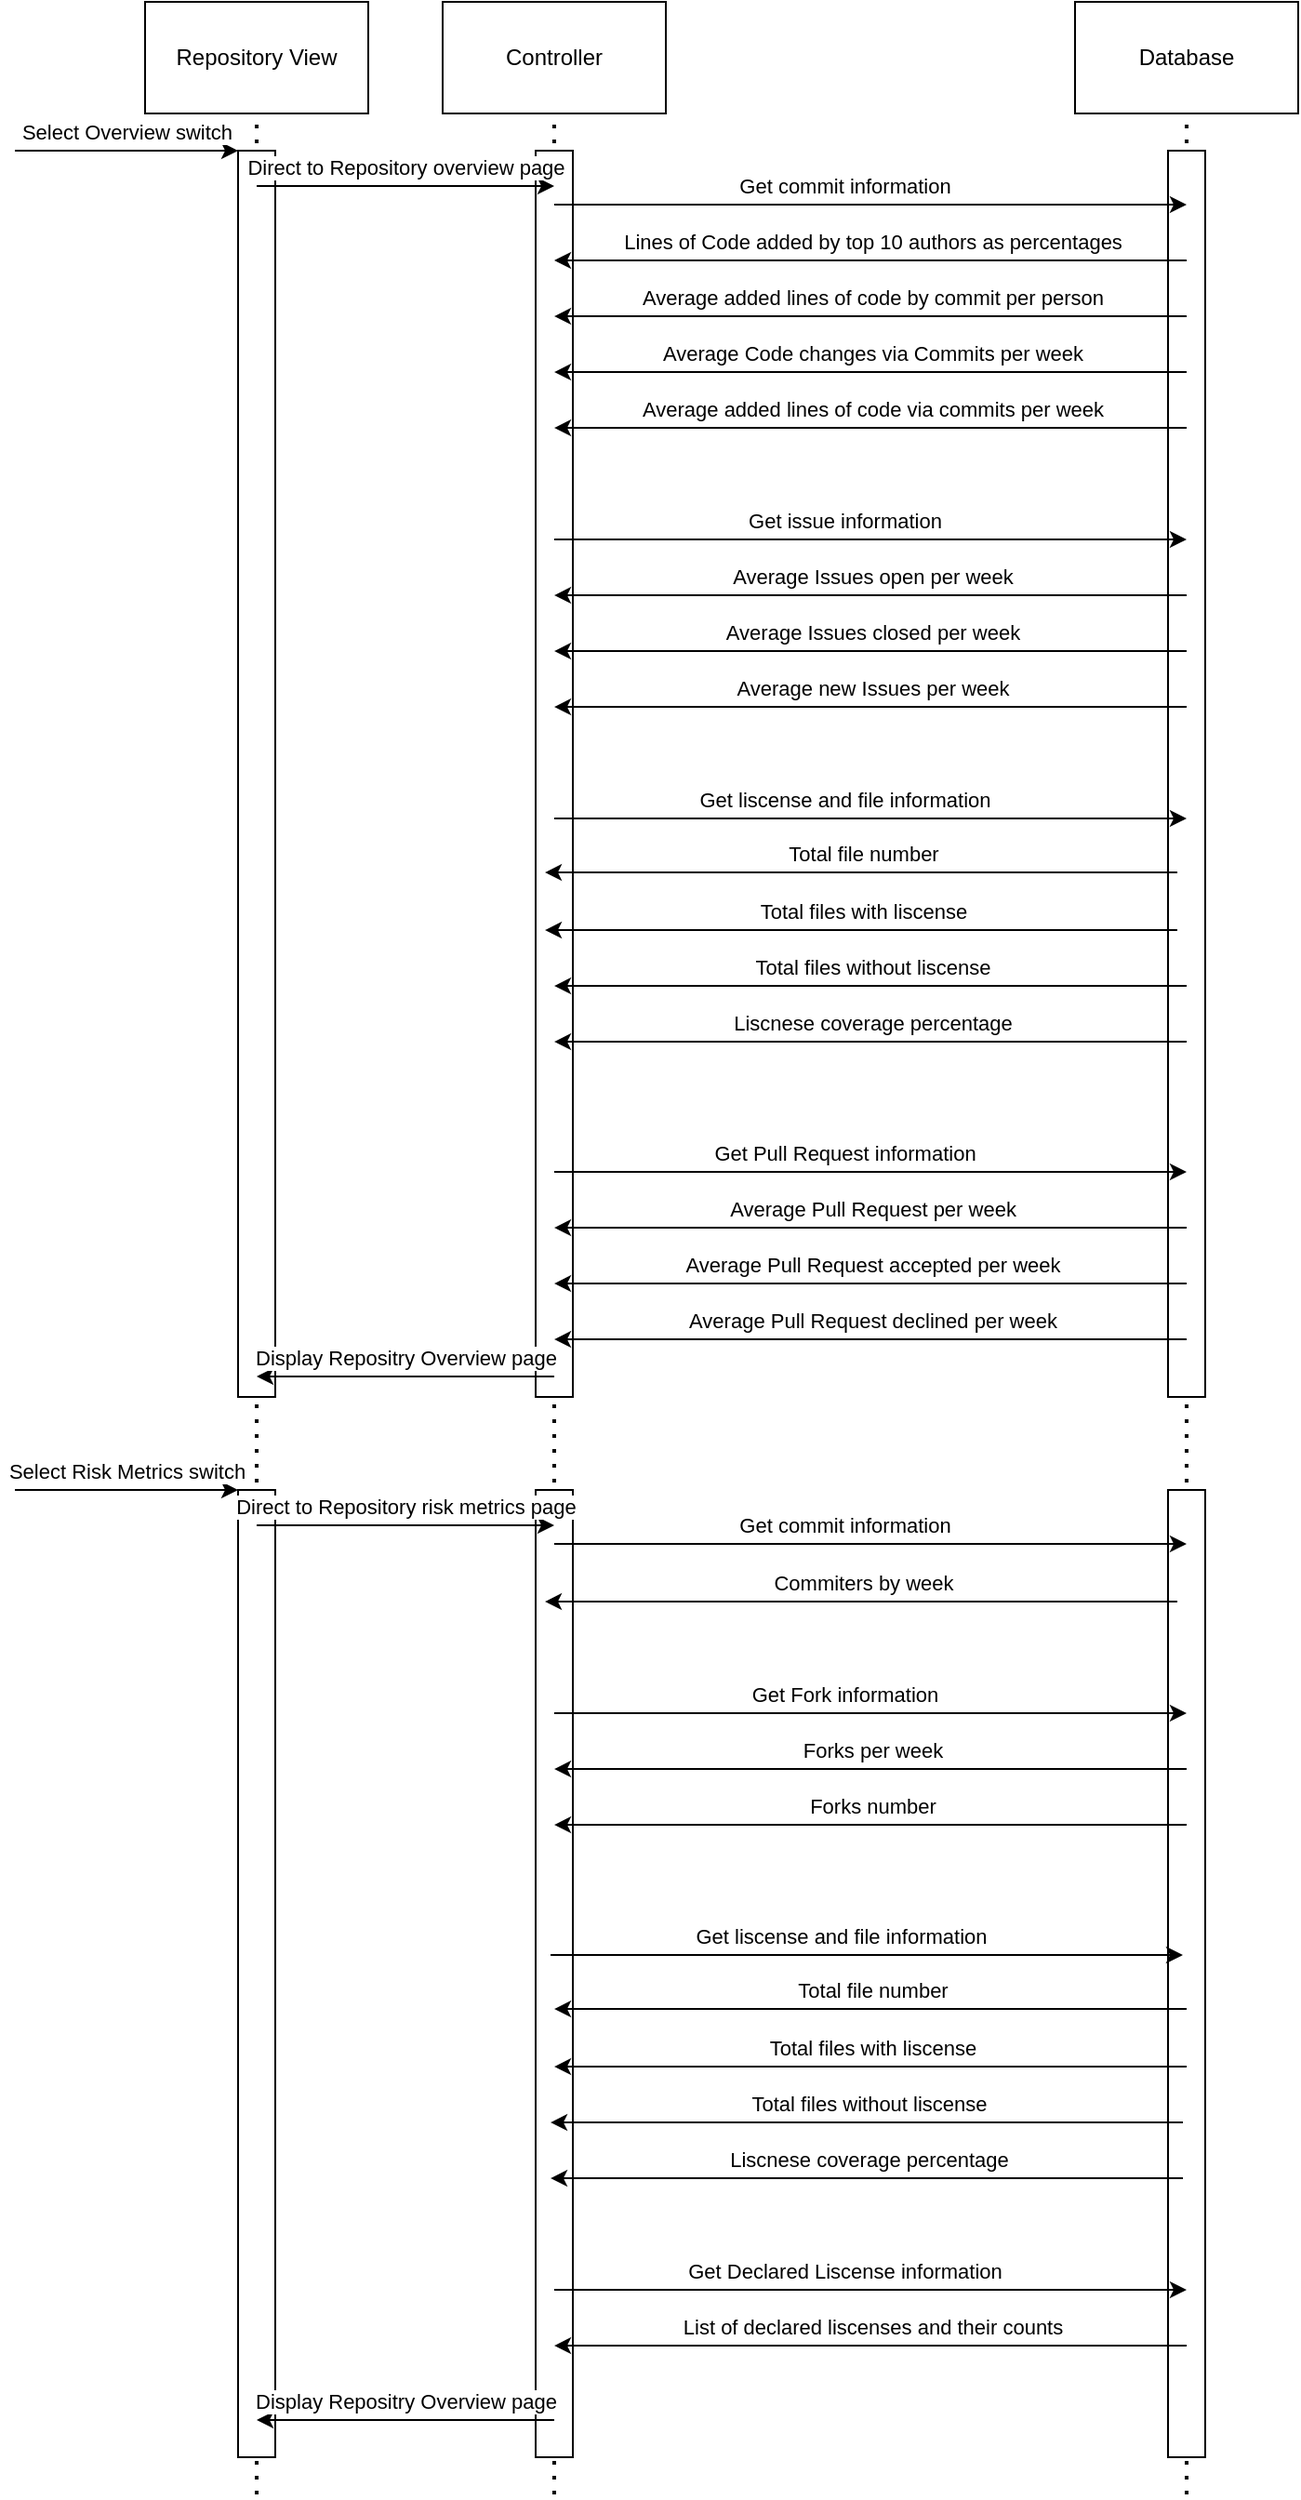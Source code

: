 <mxfile version="15.8.7" type="device"><diagram id="m_UEgibkIpjUvCYhUWts" name="Page-1"><mxGraphModel dx="1831" dy="486" grid="1" gridSize="10" guides="1" tooltips="1" connect="1" arrows="1" fold="1" page="1" pageScale="1" pageWidth="850" pageHeight="1100" math="0" shadow="0"><root><mxCell id="0"/><mxCell id="1" parent="0"/><mxCell id="Et2SVGWKtEnlpJMotBtU-1" value="Repository View" style="rounded=0;whiteSpace=wrap;html=1;" vertex="1" parent="1"><mxGeometry x="40" y="360" width="120" height="60" as="geometry"/></mxCell><mxCell id="Et2SVGWKtEnlpJMotBtU-2" value="Controller" style="rounded=0;whiteSpace=wrap;html=1;" vertex="1" parent="1"><mxGeometry x="200" y="360" width="120" height="60" as="geometry"/></mxCell><mxCell id="Et2SVGWKtEnlpJMotBtU-3" value="Database" style="rounded=0;whiteSpace=wrap;html=1;" vertex="1" parent="1"><mxGeometry x="540" y="360" width="120" height="60" as="geometry"/></mxCell><mxCell id="Et2SVGWKtEnlpJMotBtU-24" value="" style="endArrow=none;dashed=1;html=1;dashPattern=1 3;strokeWidth=2;rounded=0;entryX=0.5;entryY=1;entryDx=0;entryDy=0;" edge="1" parent="1" target="Et2SVGWKtEnlpJMotBtU-1"><mxGeometry width="50" height="50" relative="1" as="geometry"><mxPoint x="100" y="1700" as="sourcePoint"/><mxPoint x="100" y="600" as="targetPoint"/></mxGeometry></mxCell><mxCell id="Et2SVGWKtEnlpJMotBtU-26" value="" style="endArrow=none;dashed=1;html=1;dashPattern=1 3;strokeWidth=2;rounded=0;entryX=0.5;entryY=1;entryDx=0;entryDy=0;" edge="1" parent="1" target="Et2SVGWKtEnlpJMotBtU-2"><mxGeometry width="50" height="50" relative="1" as="geometry"><mxPoint x="260" y="1700" as="sourcePoint"/><mxPoint x="260" y="600" as="targetPoint"/></mxGeometry></mxCell><mxCell id="Et2SVGWKtEnlpJMotBtU-34" value="" style="endArrow=none;dashed=1;html=1;dashPattern=1 3;strokeWidth=2;rounded=0;entryX=0.5;entryY=1;entryDx=0;entryDy=0;startArrow=none;" edge="1" parent="1" target="Et2SVGWKtEnlpJMotBtU-3"><mxGeometry width="50" height="50" relative="1" as="geometry"><mxPoint x="600" y="1700" as="sourcePoint"/><mxPoint x="600" y="600" as="targetPoint"/></mxGeometry></mxCell><mxCell id="Et2SVGWKtEnlpJMotBtU-39" value="" style="rounded=0;whiteSpace=wrap;html=1;" vertex="1" parent="1"><mxGeometry x="90" y="440" width="20" height="670" as="geometry"/></mxCell><mxCell id="Et2SVGWKtEnlpJMotBtU-40" value="" style="rounded=0;whiteSpace=wrap;html=1;" vertex="1" parent="1"><mxGeometry x="250" y="440" width="20" height="670" as="geometry"/></mxCell><mxCell id="Et2SVGWKtEnlpJMotBtU-47" value="" style="rounded=0;whiteSpace=wrap;html=1;" vertex="1" parent="1"><mxGeometry x="590" y="440" width="20" height="670" as="geometry"/></mxCell><mxCell id="Et2SVGWKtEnlpJMotBtU-67" value="" style="endArrow=classic;html=1;rounded=0;" edge="1" parent="1"><mxGeometry width="50" height="50" relative="1" as="geometry"><mxPoint x="-30" y="440.0" as="sourcePoint"/><mxPoint x="90" y="440.0" as="targetPoint"/></mxGeometry></mxCell><mxCell id="Et2SVGWKtEnlpJMotBtU-68" value="Select Overview switch" style="edgeLabel;html=1;align=center;verticalAlign=middle;resizable=0;points=[];" vertex="1" connectable="0" parent="Et2SVGWKtEnlpJMotBtU-67"><mxGeometry x="0.35" y="2" relative="1" as="geometry"><mxPoint x="-21" y="-8" as="offset"/></mxGeometry></mxCell><mxCell id="Et2SVGWKtEnlpJMotBtU-69" value="" style="endArrow=classic;html=1;rounded=0;" edge="1" parent="1"><mxGeometry width="50" height="50" relative="1" as="geometry"><mxPoint x="100" y="459" as="sourcePoint"/><mxPoint x="260" y="459" as="targetPoint"/></mxGeometry></mxCell><mxCell id="Et2SVGWKtEnlpJMotBtU-70" value="Direct to Repository overview page" style="edgeLabel;html=1;align=center;verticalAlign=middle;resizable=0;points=[];" vertex="1" connectable="0" parent="Et2SVGWKtEnlpJMotBtU-69"><mxGeometry x="-0.163" y="2" relative="1" as="geometry"><mxPoint x="13" y="-8" as="offset"/></mxGeometry></mxCell><mxCell id="Et2SVGWKtEnlpJMotBtU-71" value="" style="endArrow=classic;html=1;rounded=0;" edge="1" parent="1"><mxGeometry width="50" height="50" relative="1" as="geometry"><mxPoint x="260" y="1099" as="sourcePoint"/><mxPoint x="100" y="1099" as="targetPoint"/></mxGeometry></mxCell><mxCell id="Et2SVGWKtEnlpJMotBtU-72" value="Display Repositry Overview page" style="edgeLabel;html=1;align=center;verticalAlign=middle;resizable=0;points=[];" vertex="1" connectable="0" parent="Et2SVGWKtEnlpJMotBtU-71"><mxGeometry x="-0.25" y="-2" relative="1" as="geometry"><mxPoint x="-20" y="-8" as="offset"/></mxGeometry></mxCell><mxCell id="Et2SVGWKtEnlpJMotBtU-74" value="" style="endArrow=classic;html=1;rounded=0;" edge="1" parent="1"><mxGeometry width="50" height="50" relative="1" as="geometry"><mxPoint x="260" y="469" as="sourcePoint"/><mxPoint x="600" y="469" as="targetPoint"/></mxGeometry></mxCell><mxCell id="Et2SVGWKtEnlpJMotBtU-75" value="Get commit information" style="edgeLabel;html=1;align=center;verticalAlign=middle;resizable=0;points=[];" vertex="1" connectable="0" parent="Et2SVGWKtEnlpJMotBtU-74"><mxGeometry x="-0.163" y="2" relative="1" as="geometry"><mxPoint x="13" y="-8" as="offset"/></mxGeometry></mxCell><mxCell id="Et2SVGWKtEnlpJMotBtU-76" value="" style="endArrow=classic;html=1;rounded=0;" edge="1" parent="1"><mxGeometry width="50" height="50" relative="1" as="geometry"><mxPoint x="600" y="499" as="sourcePoint"/><mxPoint x="260" y="499" as="targetPoint"/></mxGeometry></mxCell><mxCell id="Et2SVGWKtEnlpJMotBtU-77" value="Lines of Code added by top 10 authors as percentages" style="edgeLabel;html=1;align=center;verticalAlign=middle;resizable=0;points=[];" vertex="1" connectable="0" parent="Et2SVGWKtEnlpJMotBtU-76"><mxGeometry x="-0.25" y="-2" relative="1" as="geometry"><mxPoint x="-42" y="-8" as="offset"/></mxGeometry></mxCell><mxCell id="Et2SVGWKtEnlpJMotBtU-79" value="" style="endArrow=classic;html=1;rounded=0;exitX=0.5;exitY=0.299;exitDx=0;exitDy=0;exitPerimeter=0;" edge="1" parent="1"><mxGeometry width="50" height="50" relative="1" as="geometry"><mxPoint x="600" y="529.004" as="sourcePoint"/><mxPoint x="260" y="529.02" as="targetPoint"/></mxGeometry></mxCell><mxCell id="Et2SVGWKtEnlpJMotBtU-80" value="Average added lines of code by commit per person" style="edgeLabel;html=1;align=center;verticalAlign=middle;resizable=0;points=[];" vertex="1" connectable="0" parent="Et2SVGWKtEnlpJMotBtU-79"><mxGeometry x="-0.25" y="-2" relative="1" as="geometry"><mxPoint x="-42" y="-8" as="offset"/></mxGeometry></mxCell><mxCell id="Et2SVGWKtEnlpJMotBtU-81" value="" style="endArrow=classic;html=1;rounded=0;exitX=0.5;exitY=0.299;exitDx=0;exitDy=0;exitPerimeter=0;" edge="1" parent="1"><mxGeometry width="50" height="50" relative="1" as="geometry"><mxPoint x="600" y="559.004" as="sourcePoint"/><mxPoint x="260" y="559.02" as="targetPoint"/></mxGeometry></mxCell><mxCell id="Et2SVGWKtEnlpJMotBtU-82" value="Average Code changes via Commits per week" style="edgeLabel;html=1;align=center;verticalAlign=middle;resizable=0;points=[];" vertex="1" connectable="0" parent="Et2SVGWKtEnlpJMotBtU-81"><mxGeometry x="-0.25" y="-2" relative="1" as="geometry"><mxPoint x="-42" y="-8" as="offset"/></mxGeometry></mxCell><mxCell id="Et2SVGWKtEnlpJMotBtU-83" value="" style="endArrow=classic;html=1;rounded=0;exitX=0.5;exitY=0.299;exitDx=0;exitDy=0;exitPerimeter=0;" edge="1" parent="1"><mxGeometry width="50" height="50" relative="1" as="geometry"><mxPoint x="600" y="589.004" as="sourcePoint"/><mxPoint x="260" y="589.02" as="targetPoint"/></mxGeometry></mxCell><mxCell id="Et2SVGWKtEnlpJMotBtU-84" value="Average added lines of code via commits per week" style="edgeLabel;html=1;align=center;verticalAlign=middle;resizable=0;points=[];" vertex="1" connectable="0" parent="Et2SVGWKtEnlpJMotBtU-83"><mxGeometry x="-0.25" y="-2" relative="1" as="geometry"><mxPoint x="-42" y="-8" as="offset"/></mxGeometry></mxCell><mxCell id="Et2SVGWKtEnlpJMotBtU-85" value="" style="endArrow=classic;html=1;rounded=0;entryX=0.5;entryY=0.239;entryDx=0;entryDy=0;entryPerimeter=0;" edge="1" parent="1"><mxGeometry width="50" height="50" relative="1" as="geometry"><mxPoint x="260" y="649" as="sourcePoint"/><mxPoint x="600" y="649.025" as="targetPoint"/></mxGeometry></mxCell><mxCell id="Et2SVGWKtEnlpJMotBtU-86" value="Get issue information" style="edgeLabel;html=1;align=center;verticalAlign=middle;resizable=0;points=[];" vertex="1" connectable="0" parent="Et2SVGWKtEnlpJMotBtU-85"><mxGeometry x="-0.163" y="2" relative="1" as="geometry"><mxPoint x="13" y="-8" as="offset"/></mxGeometry></mxCell><mxCell id="Et2SVGWKtEnlpJMotBtU-87" value="" style="endArrow=classic;html=1;rounded=0;exitX=0.5;exitY=0.299;exitDx=0;exitDy=0;exitPerimeter=0;" edge="1" parent="1"><mxGeometry width="50" height="50" relative="1" as="geometry"><mxPoint x="600" y="679.004" as="sourcePoint"/><mxPoint x="260" y="679.02" as="targetPoint"/></mxGeometry></mxCell><mxCell id="Et2SVGWKtEnlpJMotBtU-88" value="Average Issues open per week" style="edgeLabel;html=1;align=center;verticalAlign=middle;resizable=0;points=[];" vertex="1" connectable="0" parent="Et2SVGWKtEnlpJMotBtU-87"><mxGeometry x="-0.25" y="-2" relative="1" as="geometry"><mxPoint x="-42" y="-8" as="offset"/></mxGeometry></mxCell><mxCell id="Et2SVGWKtEnlpJMotBtU-89" value="" style="endArrow=classic;html=1;rounded=0;exitX=0.5;exitY=0.299;exitDx=0;exitDy=0;exitPerimeter=0;" edge="1" parent="1"><mxGeometry width="50" height="50" relative="1" as="geometry"><mxPoint x="600" y="709.004" as="sourcePoint"/><mxPoint x="260" y="709.02" as="targetPoint"/></mxGeometry></mxCell><mxCell id="Et2SVGWKtEnlpJMotBtU-90" value="Average Issues closed per week" style="edgeLabel;html=1;align=center;verticalAlign=middle;resizable=0;points=[];" vertex="1" connectable="0" parent="Et2SVGWKtEnlpJMotBtU-89"><mxGeometry x="-0.25" y="-2" relative="1" as="geometry"><mxPoint x="-42" y="-8" as="offset"/></mxGeometry></mxCell><mxCell id="Et2SVGWKtEnlpJMotBtU-91" value="" style="endArrow=classic;html=1;rounded=0;exitX=0.5;exitY=0.299;exitDx=0;exitDy=0;exitPerimeter=0;" edge="1" parent="1"><mxGeometry width="50" height="50" relative="1" as="geometry"><mxPoint x="600" y="739.004" as="sourcePoint"/><mxPoint x="260" y="739.02" as="targetPoint"/></mxGeometry></mxCell><mxCell id="Et2SVGWKtEnlpJMotBtU-92" value="Average new Issues per week" style="edgeLabel;html=1;align=center;verticalAlign=middle;resizable=0;points=[];" vertex="1" connectable="0" parent="Et2SVGWKtEnlpJMotBtU-91"><mxGeometry x="-0.25" y="-2" relative="1" as="geometry"><mxPoint x="-42" y="-8" as="offset"/></mxGeometry></mxCell><mxCell id="Et2SVGWKtEnlpJMotBtU-93" value="" style="endArrow=classic;html=1;rounded=0;entryX=0.5;entryY=0.239;entryDx=0;entryDy=0;entryPerimeter=0;" edge="1" parent="1"><mxGeometry width="50" height="50" relative="1" as="geometry"><mxPoint x="260" y="799" as="sourcePoint"/><mxPoint x="600" y="799.025" as="targetPoint"/></mxGeometry></mxCell><mxCell id="Et2SVGWKtEnlpJMotBtU-94" value="Get liscense and file information" style="edgeLabel;html=1;align=center;verticalAlign=middle;resizable=0;points=[];" vertex="1" connectable="0" parent="Et2SVGWKtEnlpJMotBtU-93"><mxGeometry x="-0.163" y="2" relative="1" as="geometry"><mxPoint x="13" y="-8" as="offset"/></mxGeometry></mxCell><mxCell id="Et2SVGWKtEnlpJMotBtU-95" value="" style="endArrow=classic;html=1;rounded=0;exitX=0.5;exitY=0.299;exitDx=0;exitDy=0;exitPerimeter=0;" edge="1" parent="1"><mxGeometry width="50" height="50" relative="1" as="geometry"><mxPoint x="595" y="828.004" as="sourcePoint"/><mxPoint x="255" y="828.02" as="targetPoint"/></mxGeometry></mxCell><mxCell id="Et2SVGWKtEnlpJMotBtU-96" value="Total file number" style="edgeLabel;html=1;align=center;verticalAlign=middle;resizable=0;points=[];" vertex="1" connectable="0" parent="Et2SVGWKtEnlpJMotBtU-95"><mxGeometry x="-0.25" y="-2" relative="1" as="geometry"><mxPoint x="-42" y="-8" as="offset"/></mxGeometry></mxCell><mxCell id="Et2SVGWKtEnlpJMotBtU-97" value="" style="endArrow=classic;html=1;rounded=0;exitX=0.5;exitY=0.299;exitDx=0;exitDy=0;exitPerimeter=0;" edge="1" parent="1"><mxGeometry width="50" height="50" relative="1" as="geometry"><mxPoint x="595" y="859.004" as="sourcePoint"/><mxPoint x="255" y="859.02" as="targetPoint"/></mxGeometry></mxCell><mxCell id="Et2SVGWKtEnlpJMotBtU-98" value="Total files with liscense" style="edgeLabel;html=1;align=center;verticalAlign=middle;resizable=0;points=[];" vertex="1" connectable="0" parent="Et2SVGWKtEnlpJMotBtU-97"><mxGeometry x="-0.25" y="-2" relative="1" as="geometry"><mxPoint x="-42" y="-8" as="offset"/></mxGeometry></mxCell><mxCell id="Et2SVGWKtEnlpJMotBtU-99" value="" style="endArrow=classic;html=1;rounded=0;exitX=0.5;exitY=0.299;exitDx=0;exitDy=0;exitPerimeter=0;" edge="1" parent="1"><mxGeometry width="50" height="50" relative="1" as="geometry"><mxPoint x="600" y="889.004" as="sourcePoint"/><mxPoint x="260" y="889.02" as="targetPoint"/></mxGeometry></mxCell><mxCell id="Et2SVGWKtEnlpJMotBtU-100" value="Total files without liscense" style="edgeLabel;html=1;align=center;verticalAlign=middle;resizable=0;points=[];" vertex="1" connectable="0" parent="Et2SVGWKtEnlpJMotBtU-99"><mxGeometry x="-0.25" y="-2" relative="1" as="geometry"><mxPoint x="-42" y="-8" as="offset"/></mxGeometry></mxCell><mxCell id="Et2SVGWKtEnlpJMotBtU-101" value="" style="endArrow=classic;html=1;rounded=0;exitX=0.5;exitY=0.299;exitDx=0;exitDy=0;exitPerimeter=0;" edge="1" parent="1"><mxGeometry width="50" height="50" relative="1" as="geometry"><mxPoint x="600" y="919.004" as="sourcePoint"/><mxPoint x="260" y="919.02" as="targetPoint"/></mxGeometry></mxCell><mxCell id="Et2SVGWKtEnlpJMotBtU-102" value="Liscnese coverage percentage" style="edgeLabel;html=1;align=center;verticalAlign=middle;resizable=0;points=[];" vertex="1" connectable="0" parent="Et2SVGWKtEnlpJMotBtU-101"><mxGeometry x="-0.25" y="-2" relative="1" as="geometry"><mxPoint x="-42" y="-8" as="offset"/></mxGeometry></mxCell><mxCell id="Et2SVGWKtEnlpJMotBtU-104" value="" style="endArrow=classic;html=1;rounded=0;entryX=0.5;entryY=0.239;entryDx=0;entryDy=0;entryPerimeter=0;" edge="1" parent="1"><mxGeometry width="50" height="50" relative="1" as="geometry"><mxPoint x="260" y="989" as="sourcePoint"/><mxPoint x="600" y="989.025" as="targetPoint"/></mxGeometry></mxCell><mxCell id="Et2SVGWKtEnlpJMotBtU-105" value="Get Pull Request information" style="edgeLabel;html=1;align=center;verticalAlign=middle;resizable=0;points=[];" vertex="1" connectable="0" parent="Et2SVGWKtEnlpJMotBtU-104"><mxGeometry x="-0.163" y="2" relative="1" as="geometry"><mxPoint x="13" y="-8" as="offset"/></mxGeometry></mxCell><mxCell id="Et2SVGWKtEnlpJMotBtU-106" value="" style="endArrow=classic;html=1;rounded=0;exitX=0.5;exitY=0.299;exitDx=0;exitDy=0;exitPerimeter=0;" edge="1" parent="1"><mxGeometry width="50" height="50" relative="1" as="geometry"><mxPoint x="600" y="1019.004" as="sourcePoint"/><mxPoint x="260" y="1019.02" as="targetPoint"/></mxGeometry></mxCell><mxCell id="Et2SVGWKtEnlpJMotBtU-107" value="Average Pull Request per week" style="edgeLabel;html=1;align=center;verticalAlign=middle;resizable=0;points=[];" vertex="1" connectable="0" parent="Et2SVGWKtEnlpJMotBtU-106"><mxGeometry x="-0.25" y="-2" relative="1" as="geometry"><mxPoint x="-42" y="-8" as="offset"/></mxGeometry></mxCell><mxCell id="Et2SVGWKtEnlpJMotBtU-108" value="" style="endArrow=classic;html=1;rounded=0;exitX=0.5;exitY=0.299;exitDx=0;exitDy=0;exitPerimeter=0;" edge="1" parent="1"><mxGeometry width="50" height="50" relative="1" as="geometry"><mxPoint x="600" y="1049.004" as="sourcePoint"/><mxPoint x="260" y="1049.02" as="targetPoint"/></mxGeometry></mxCell><mxCell id="Et2SVGWKtEnlpJMotBtU-109" value="Average Pull Request accepted per week" style="edgeLabel;html=1;align=center;verticalAlign=middle;resizable=0;points=[];" vertex="1" connectable="0" parent="Et2SVGWKtEnlpJMotBtU-108"><mxGeometry x="-0.25" y="-2" relative="1" as="geometry"><mxPoint x="-42" y="-8" as="offset"/></mxGeometry></mxCell><mxCell id="Et2SVGWKtEnlpJMotBtU-110" value="" style="endArrow=classic;html=1;rounded=0;exitX=0.5;exitY=0.299;exitDx=0;exitDy=0;exitPerimeter=0;" edge="1" parent="1"><mxGeometry width="50" height="50" relative="1" as="geometry"><mxPoint x="600" y="1079.004" as="sourcePoint"/><mxPoint x="260" y="1079.02" as="targetPoint"/></mxGeometry></mxCell><mxCell id="Et2SVGWKtEnlpJMotBtU-111" value="Average Pull Request declined per week" style="edgeLabel;html=1;align=center;verticalAlign=middle;resizable=0;points=[];" vertex="1" connectable="0" parent="Et2SVGWKtEnlpJMotBtU-110"><mxGeometry x="-0.25" y="-2" relative="1" as="geometry"><mxPoint x="-42" y="-8" as="offset"/></mxGeometry></mxCell><mxCell id="Et2SVGWKtEnlpJMotBtU-112" value="" style="rounded=0;whiteSpace=wrap;html=1;" vertex="1" parent="1"><mxGeometry x="90" y="1160" width="20" height="520" as="geometry"/></mxCell><mxCell id="Et2SVGWKtEnlpJMotBtU-113" value="" style="rounded=0;whiteSpace=wrap;html=1;" vertex="1" parent="1"><mxGeometry x="250" y="1160" width="20" height="520" as="geometry"/></mxCell><mxCell id="Et2SVGWKtEnlpJMotBtU-114" value="" style="rounded=0;whiteSpace=wrap;html=1;" vertex="1" parent="1"><mxGeometry x="590" y="1160" width="20" height="520" as="geometry"/></mxCell><mxCell id="Et2SVGWKtEnlpJMotBtU-115" value="" style="endArrow=classic;html=1;rounded=0;" edge="1" parent="1"><mxGeometry width="50" height="50" relative="1" as="geometry"><mxPoint x="-30" y="1160.0" as="sourcePoint"/><mxPoint x="90" y="1160.0" as="targetPoint"/></mxGeometry></mxCell><mxCell id="Et2SVGWKtEnlpJMotBtU-116" value="Select Risk Metrics switch" style="edgeLabel;html=1;align=center;verticalAlign=middle;resizable=0;points=[];" vertex="1" connectable="0" parent="Et2SVGWKtEnlpJMotBtU-115"><mxGeometry x="0.35" y="2" relative="1" as="geometry"><mxPoint x="-21" y="-8" as="offset"/></mxGeometry></mxCell><mxCell id="Et2SVGWKtEnlpJMotBtU-117" value="" style="endArrow=classic;html=1;rounded=0;" edge="1" parent="1"><mxGeometry width="50" height="50" relative="1" as="geometry"><mxPoint x="100" y="1179" as="sourcePoint"/><mxPoint x="260" y="1179" as="targetPoint"/></mxGeometry></mxCell><mxCell id="Et2SVGWKtEnlpJMotBtU-118" value="Direct to Repository risk metrics page" style="edgeLabel;html=1;align=center;verticalAlign=middle;resizable=0;points=[];" vertex="1" connectable="0" parent="Et2SVGWKtEnlpJMotBtU-117"><mxGeometry x="-0.163" y="2" relative="1" as="geometry"><mxPoint x="13" y="-8" as="offset"/></mxGeometry></mxCell><mxCell id="Et2SVGWKtEnlpJMotBtU-119" value="" style="endArrow=classic;html=1;rounded=0;" edge="1" parent="1"><mxGeometry width="50" height="50" relative="1" as="geometry"><mxPoint x="260" y="1660" as="sourcePoint"/><mxPoint x="100" y="1660" as="targetPoint"/></mxGeometry></mxCell><mxCell id="Et2SVGWKtEnlpJMotBtU-120" value="Display Repositry Overview page" style="edgeLabel;html=1;align=center;verticalAlign=middle;resizable=0;points=[];" vertex="1" connectable="0" parent="Et2SVGWKtEnlpJMotBtU-119"><mxGeometry x="-0.25" y="-2" relative="1" as="geometry"><mxPoint x="-20" y="-8" as="offset"/></mxGeometry></mxCell><mxCell id="Et2SVGWKtEnlpJMotBtU-121" value="" style="endArrow=classic;html=1;rounded=0;" edge="1" parent="1"><mxGeometry width="50" height="50" relative="1" as="geometry"><mxPoint x="260" y="1189" as="sourcePoint"/><mxPoint x="600" y="1189" as="targetPoint"/></mxGeometry></mxCell><mxCell id="Et2SVGWKtEnlpJMotBtU-122" value="Get commit information" style="edgeLabel;html=1;align=center;verticalAlign=middle;resizable=0;points=[];" vertex="1" connectable="0" parent="Et2SVGWKtEnlpJMotBtU-121"><mxGeometry x="-0.163" y="2" relative="1" as="geometry"><mxPoint x="13" y="-8" as="offset"/></mxGeometry></mxCell><mxCell id="Et2SVGWKtEnlpJMotBtU-129" value="" style="endArrow=classic;html=1;rounded=0;exitX=0.5;exitY=0.299;exitDx=0;exitDy=0;exitPerimeter=0;" edge="1" parent="1"><mxGeometry width="50" height="50" relative="1" as="geometry"><mxPoint x="595" y="1220.004" as="sourcePoint"/><mxPoint x="255" y="1220.02" as="targetPoint"/></mxGeometry></mxCell><mxCell id="Et2SVGWKtEnlpJMotBtU-130" value="Commiters by week" style="edgeLabel;html=1;align=center;verticalAlign=middle;resizable=0;points=[];" vertex="1" connectable="0" parent="Et2SVGWKtEnlpJMotBtU-129"><mxGeometry x="-0.25" y="-2" relative="1" as="geometry"><mxPoint x="-42" y="-8" as="offset"/></mxGeometry></mxCell><mxCell id="Et2SVGWKtEnlpJMotBtU-131" value="" style="endArrow=classic;html=1;rounded=0;entryX=0.5;entryY=0.239;entryDx=0;entryDy=0;entryPerimeter=0;" edge="1" parent="1"><mxGeometry width="50" height="50" relative="1" as="geometry"><mxPoint x="260" y="1279.99" as="sourcePoint"/><mxPoint x="600" y="1280.015" as="targetPoint"/></mxGeometry></mxCell><mxCell id="Et2SVGWKtEnlpJMotBtU-132" value="Get Fork information" style="edgeLabel;html=1;align=center;verticalAlign=middle;resizable=0;points=[];" vertex="1" connectable="0" parent="Et2SVGWKtEnlpJMotBtU-131"><mxGeometry x="-0.163" y="2" relative="1" as="geometry"><mxPoint x="13" y="-8" as="offset"/></mxGeometry></mxCell><mxCell id="Et2SVGWKtEnlpJMotBtU-133" value="" style="endArrow=classic;html=1;rounded=0;exitX=0.5;exitY=0.299;exitDx=0;exitDy=0;exitPerimeter=0;" edge="1" parent="1"><mxGeometry width="50" height="50" relative="1" as="geometry"><mxPoint x="600" y="1309.994" as="sourcePoint"/><mxPoint x="260" y="1310.01" as="targetPoint"/></mxGeometry></mxCell><mxCell id="Et2SVGWKtEnlpJMotBtU-134" value="Forks per week" style="edgeLabel;html=1;align=center;verticalAlign=middle;resizable=0;points=[];" vertex="1" connectable="0" parent="Et2SVGWKtEnlpJMotBtU-133"><mxGeometry x="-0.25" y="-2" relative="1" as="geometry"><mxPoint x="-42" y="-8" as="offset"/></mxGeometry></mxCell><mxCell id="Et2SVGWKtEnlpJMotBtU-139" value="" style="endArrow=classic;html=1;rounded=0;entryX=0.5;entryY=0.239;entryDx=0;entryDy=0;entryPerimeter=0;" edge="1" parent="1"><mxGeometry width="50" height="50" relative="1" as="geometry"><mxPoint x="258" y="1409.99" as="sourcePoint"/><mxPoint x="598" y="1410.015" as="targetPoint"/></mxGeometry></mxCell><mxCell id="Et2SVGWKtEnlpJMotBtU-140" value="Get liscense and file information" style="edgeLabel;html=1;align=center;verticalAlign=middle;resizable=0;points=[];" vertex="1" connectable="0" parent="Et2SVGWKtEnlpJMotBtU-139"><mxGeometry x="-0.163" y="2" relative="1" as="geometry"><mxPoint x="13" y="-8" as="offset"/></mxGeometry></mxCell><mxCell id="Et2SVGWKtEnlpJMotBtU-141" value="" style="endArrow=classic;html=1;rounded=0;exitX=0.5;exitY=0.299;exitDx=0;exitDy=0;exitPerimeter=0;" edge="1" parent="1"><mxGeometry width="50" height="50" relative="1" as="geometry"><mxPoint x="600" y="1438.994" as="sourcePoint"/><mxPoint x="260" y="1439.01" as="targetPoint"/></mxGeometry></mxCell><mxCell id="Et2SVGWKtEnlpJMotBtU-142" value="Total file number" style="edgeLabel;html=1;align=center;verticalAlign=middle;resizable=0;points=[];" vertex="1" connectable="0" parent="Et2SVGWKtEnlpJMotBtU-141"><mxGeometry x="-0.25" y="-2" relative="1" as="geometry"><mxPoint x="-42" y="-8" as="offset"/></mxGeometry></mxCell><mxCell id="Et2SVGWKtEnlpJMotBtU-143" value="" style="endArrow=classic;html=1;rounded=0;exitX=0.5;exitY=0.299;exitDx=0;exitDy=0;exitPerimeter=0;" edge="1" parent="1"><mxGeometry width="50" height="50" relative="1" as="geometry"><mxPoint x="600" y="1469.994" as="sourcePoint"/><mxPoint x="260" y="1470.01" as="targetPoint"/></mxGeometry></mxCell><mxCell id="Et2SVGWKtEnlpJMotBtU-144" value="Total files with liscense" style="edgeLabel;html=1;align=center;verticalAlign=middle;resizable=0;points=[];" vertex="1" connectable="0" parent="Et2SVGWKtEnlpJMotBtU-143"><mxGeometry x="-0.25" y="-2" relative="1" as="geometry"><mxPoint x="-42" y="-8" as="offset"/></mxGeometry></mxCell><mxCell id="Et2SVGWKtEnlpJMotBtU-145" value="" style="endArrow=classic;html=1;rounded=0;exitX=0.5;exitY=0.299;exitDx=0;exitDy=0;exitPerimeter=0;" edge="1" parent="1"><mxGeometry width="50" height="50" relative="1" as="geometry"><mxPoint x="598" y="1499.994" as="sourcePoint"/><mxPoint x="258" y="1500.01" as="targetPoint"/></mxGeometry></mxCell><mxCell id="Et2SVGWKtEnlpJMotBtU-146" value="Total files without liscense" style="edgeLabel;html=1;align=center;verticalAlign=middle;resizable=0;points=[];" vertex="1" connectable="0" parent="Et2SVGWKtEnlpJMotBtU-145"><mxGeometry x="-0.25" y="-2" relative="1" as="geometry"><mxPoint x="-42" y="-8" as="offset"/></mxGeometry></mxCell><mxCell id="Et2SVGWKtEnlpJMotBtU-147" value="" style="endArrow=classic;html=1;rounded=0;exitX=0.5;exitY=0.299;exitDx=0;exitDy=0;exitPerimeter=0;" edge="1" parent="1"><mxGeometry width="50" height="50" relative="1" as="geometry"><mxPoint x="598" y="1529.994" as="sourcePoint"/><mxPoint x="258" y="1530.01" as="targetPoint"/></mxGeometry></mxCell><mxCell id="Et2SVGWKtEnlpJMotBtU-148" value="Liscnese coverage percentage" style="edgeLabel;html=1;align=center;verticalAlign=middle;resizable=0;points=[];" vertex="1" connectable="0" parent="Et2SVGWKtEnlpJMotBtU-147"><mxGeometry x="-0.25" y="-2" relative="1" as="geometry"><mxPoint x="-42" y="-8" as="offset"/></mxGeometry></mxCell><mxCell id="Et2SVGWKtEnlpJMotBtU-149" value="" style="endArrow=classic;html=1;rounded=0;entryX=0.5;entryY=0.239;entryDx=0;entryDy=0;entryPerimeter=0;" edge="1" parent="1"><mxGeometry width="50" height="50" relative="1" as="geometry"><mxPoint x="260" y="1589.99" as="sourcePoint"/><mxPoint x="600" y="1590.015" as="targetPoint"/></mxGeometry></mxCell><mxCell id="Et2SVGWKtEnlpJMotBtU-150" value="Get Declared Liscense information" style="edgeLabel;html=1;align=center;verticalAlign=middle;resizable=0;points=[];" vertex="1" connectable="0" parent="Et2SVGWKtEnlpJMotBtU-149"><mxGeometry x="-0.163" y="2" relative="1" as="geometry"><mxPoint x="13" y="-8" as="offset"/></mxGeometry></mxCell><mxCell id="Et2SVGWKtEnlpJMotBtU-151" value="" style="endArrow=classic;html=1;rounded=0;exitX=0.5;exitY=0.299;exitDx=0;exitDy=0;exitPerimeter=0;" edge="1" parent="1"><mxGeometry width="50" height="50" relative="1" as="geometry"><mxPoint x="600" y="1619.994" as="sourcePoint"/><mxPoint x="260" y="1620.01" as="targetPoint"/></mxGeometry></mxCell><mxCell id="Et2SVGWKtEnlpJMotBtU-152" value="List of declared liscenses and their counts" style="edgeLabel;html=1;align=center;verticalAlign=middle;resizable=0;points=[];" vertex="1" connectable="0" parent="Et2SVGWKtEnlpJMotBtU-151"><mxGeometry x="-0.25" y="-2" relative="1" as="geometry"><mxPoint x="-42" y="-8" as="offset"/></mxGeometry></mxCell><mxCell id="Et2SVGWKtEnlpJMotBtU-157" value="" style="endArrow=classic;html=1;rounded=0;exitX=0.5;exitY=0.299;exitDx=0;exitDy=0;exitPerimeter=0;" edge="1" parent="1"><mxGeometry width="50" height="50" relative="1" as="geometry"><mxPoint x="600" y="1340.004" as="sourcePoint"/><mxPoint x="260" y="1340.02" as="targetPoint"/></mxGeometry></mxCell><mxCell id="Et2SVGWKtEnlpJMotBtU-158" value="Forks number" style="edgeLabel;html=1;align=center;verticalAlign=middle;resizable=0;points=[];" vertex="1" connectable="0" parent="Et2SVGWKtEnlpJMotBtU-157"><mxGeometry x="-0.25" y="-2" relative="1" as="geometry"><mxPoint x="-42" y="-8" as="offset"/></mxGeometry></mxCell></root></mxGraphModel></diagram></mxfile>